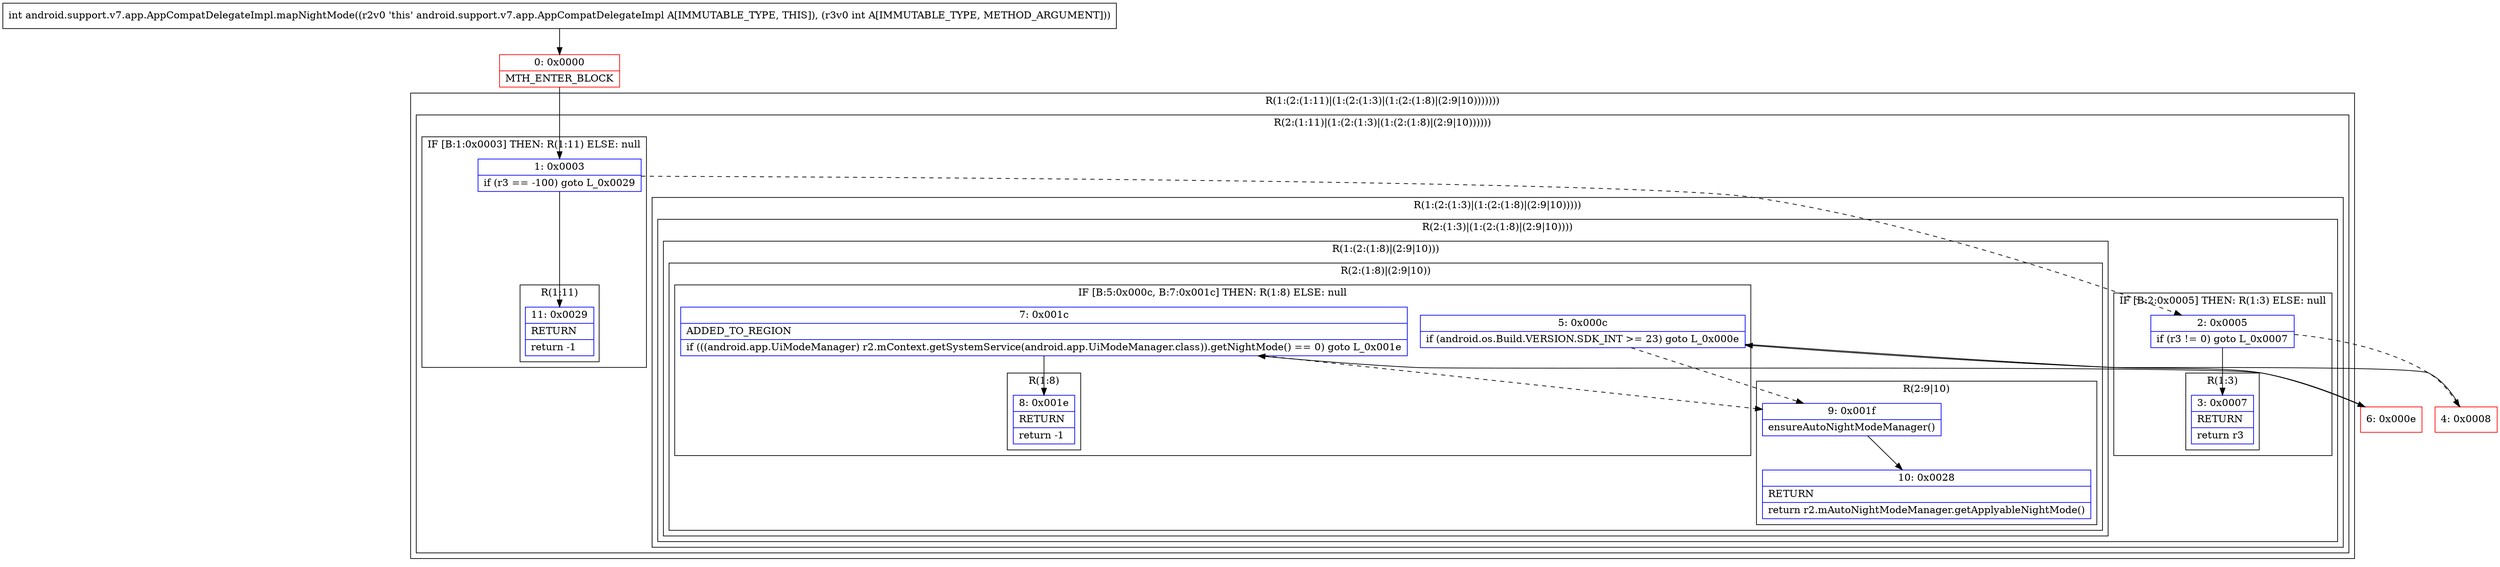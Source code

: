 digraph "CFG forandroid.support.v7.app.AppCompatDelegateImpl.mapNightMode(I)I" {
subgraph cluster_Region_1295946654 {
label = "R(1:(2:(1:11)|(1:(2:(1:3)|(1:(2:(1:8)|(2:9|10)))))))";
node [shape=record,color=blue];
subgraph cluster_Region_1490004167 {
label = "R(2:(1:11)|(1:(2:(1:3)|(1:(2:(1:8)|(2:9|10))))))";
node [shape=record,color=blue];
subgraph cluster_IfRegion_2031098964 {
label = "IF [B:1:0x0003] THEN: R(1:11) ELSE: null";
node [shape=record,color=blue];
Node_1 [shape=record,label="{1\:\ 0x0003|if (r3 == \-100) goto L_0x0029\l}"];
subgraph cluster_Region_1083698943 {
label = "R(1:11)";
node [shape=record,color=blue];
Node_11 [shape=record,label="{11\:\ 0x0029|RETURN\l|return \-1\l}"];
}
}
subgraph cluster_Region_2039228176 {
label = "R(1:(2:(1:3)|(1:(2:(1:8)|(2:9|10)))))";
node [shape=record,color=blue];
subgraph cluster_Region_1553998198 {
label = "R(2:(1:3)|(1:(2:(1:8)|(2:9|10))))";
node [shape=record,color=blue];
subgraph cluster_IfRegion_631989258 {
label = "IF [B:2:0x0005] THEN: R(1:3) ELSE: null";
node [shape=record,color=blue];
Node_2 [shape=record,label="{2\:\ 0x0005|if (r3 != 0) goto L_0x0007\l}"];
subgraph cluster_Region_1521780310 {
label = "R(1:3)";
node [shape=record,color=blue];
Node_3 [shape=record,label="{3\:\ 0x0007|RETURN\l|return r3\l}"];
}
}
subgraph cluster_Region_1117298359 {
label = "R(1:(2:(1:8)|(2:9|10)))";
node [shape=record,color=blue];
subgraph cluster_Region_527350787 {
label = "R(2:(1:8)|(2:9|10))";
node [shape=record,color=blue];
subgraph cluster_IfRegion_1629163728 {
label = "IF [B:5:0x000c, B:7:0x001c] THEN: R(1:8) ELSE: null";
node [shape=record,color=blue];
Node_5 [shape=record,label="{5\:\ 0x000c|if (android.os.Build.VERSION.SDK_INT \>= 23) goto L_0x000e\l}"];
Node_7 [shape=record,label="{7\:\ 0x001c|ADDED_TO_REGION\l|if (((android.app.UiModeManager) r2.mContext.getSystemService(android.app.UiModeManager.class)).getNightMode() == 0) goto L_0x001e\l}"];
subgraph cluster_Region_526625939 {
label = "R(1:8)";
node [shape=record,color=blue];
Node_8 [shape=record,label="{8\:\ 0x001e|RETURN\l|return \-1\l}"];
}
}
subgraph cluster_Region_420017390 {
label = "R(2:9|10)";
node [shape=record,color=blue];
Node_9 [shape=record,label="{9\:\ 0x001f|ensureAutoNightModeManager()\l}"];
Node_10 [shape=record,label="{10\:\ 0x0028|RETURN\l|return r2.mAutoNightModeManager.getApplyableNightMode()\l}"];
}
}
}
}
}
}
}
Node_0 [shape=record,color=red,label="{0\:\ 0x0000|MTH_ENTER_BLOCK\l}"];
Node_4 [shape=record,color=red,label="{4\:\ 0x0008}"];
Node_6 [shape=record,color=red,label="{6\:\ 0x000e}"];
MethodNode[shape=record,label="{int android.support.v7.app.AppCompatDelegateImpl.mapNightMode((r2v0 'this' android.support.v7.app.AppCompatDelegateImpl A[IMMUTABLE_TYPE, THIS]), (r3v0 int A[IMMUTABLE_TYPE, METHOD_ARGUMENT])) }"];
MethodNode -> Node_0;
Node_1 -> Node_2[style=dashed];
Node_1 -> Node_11;
Node_2 -> Node_3;
Node_2 -> Node_4[style=dashed];
Node_5 -> Node_6;
Node_5 -> Node_9[style=dashed];
Node_7 -> Node_8;
Node_7 -> Node_9[style=dashed];
Node_9 -> Node_10;
Node_0 -> Node_1;
Node_4 -> Node_5;
Node_6 -> Node_7;
}

